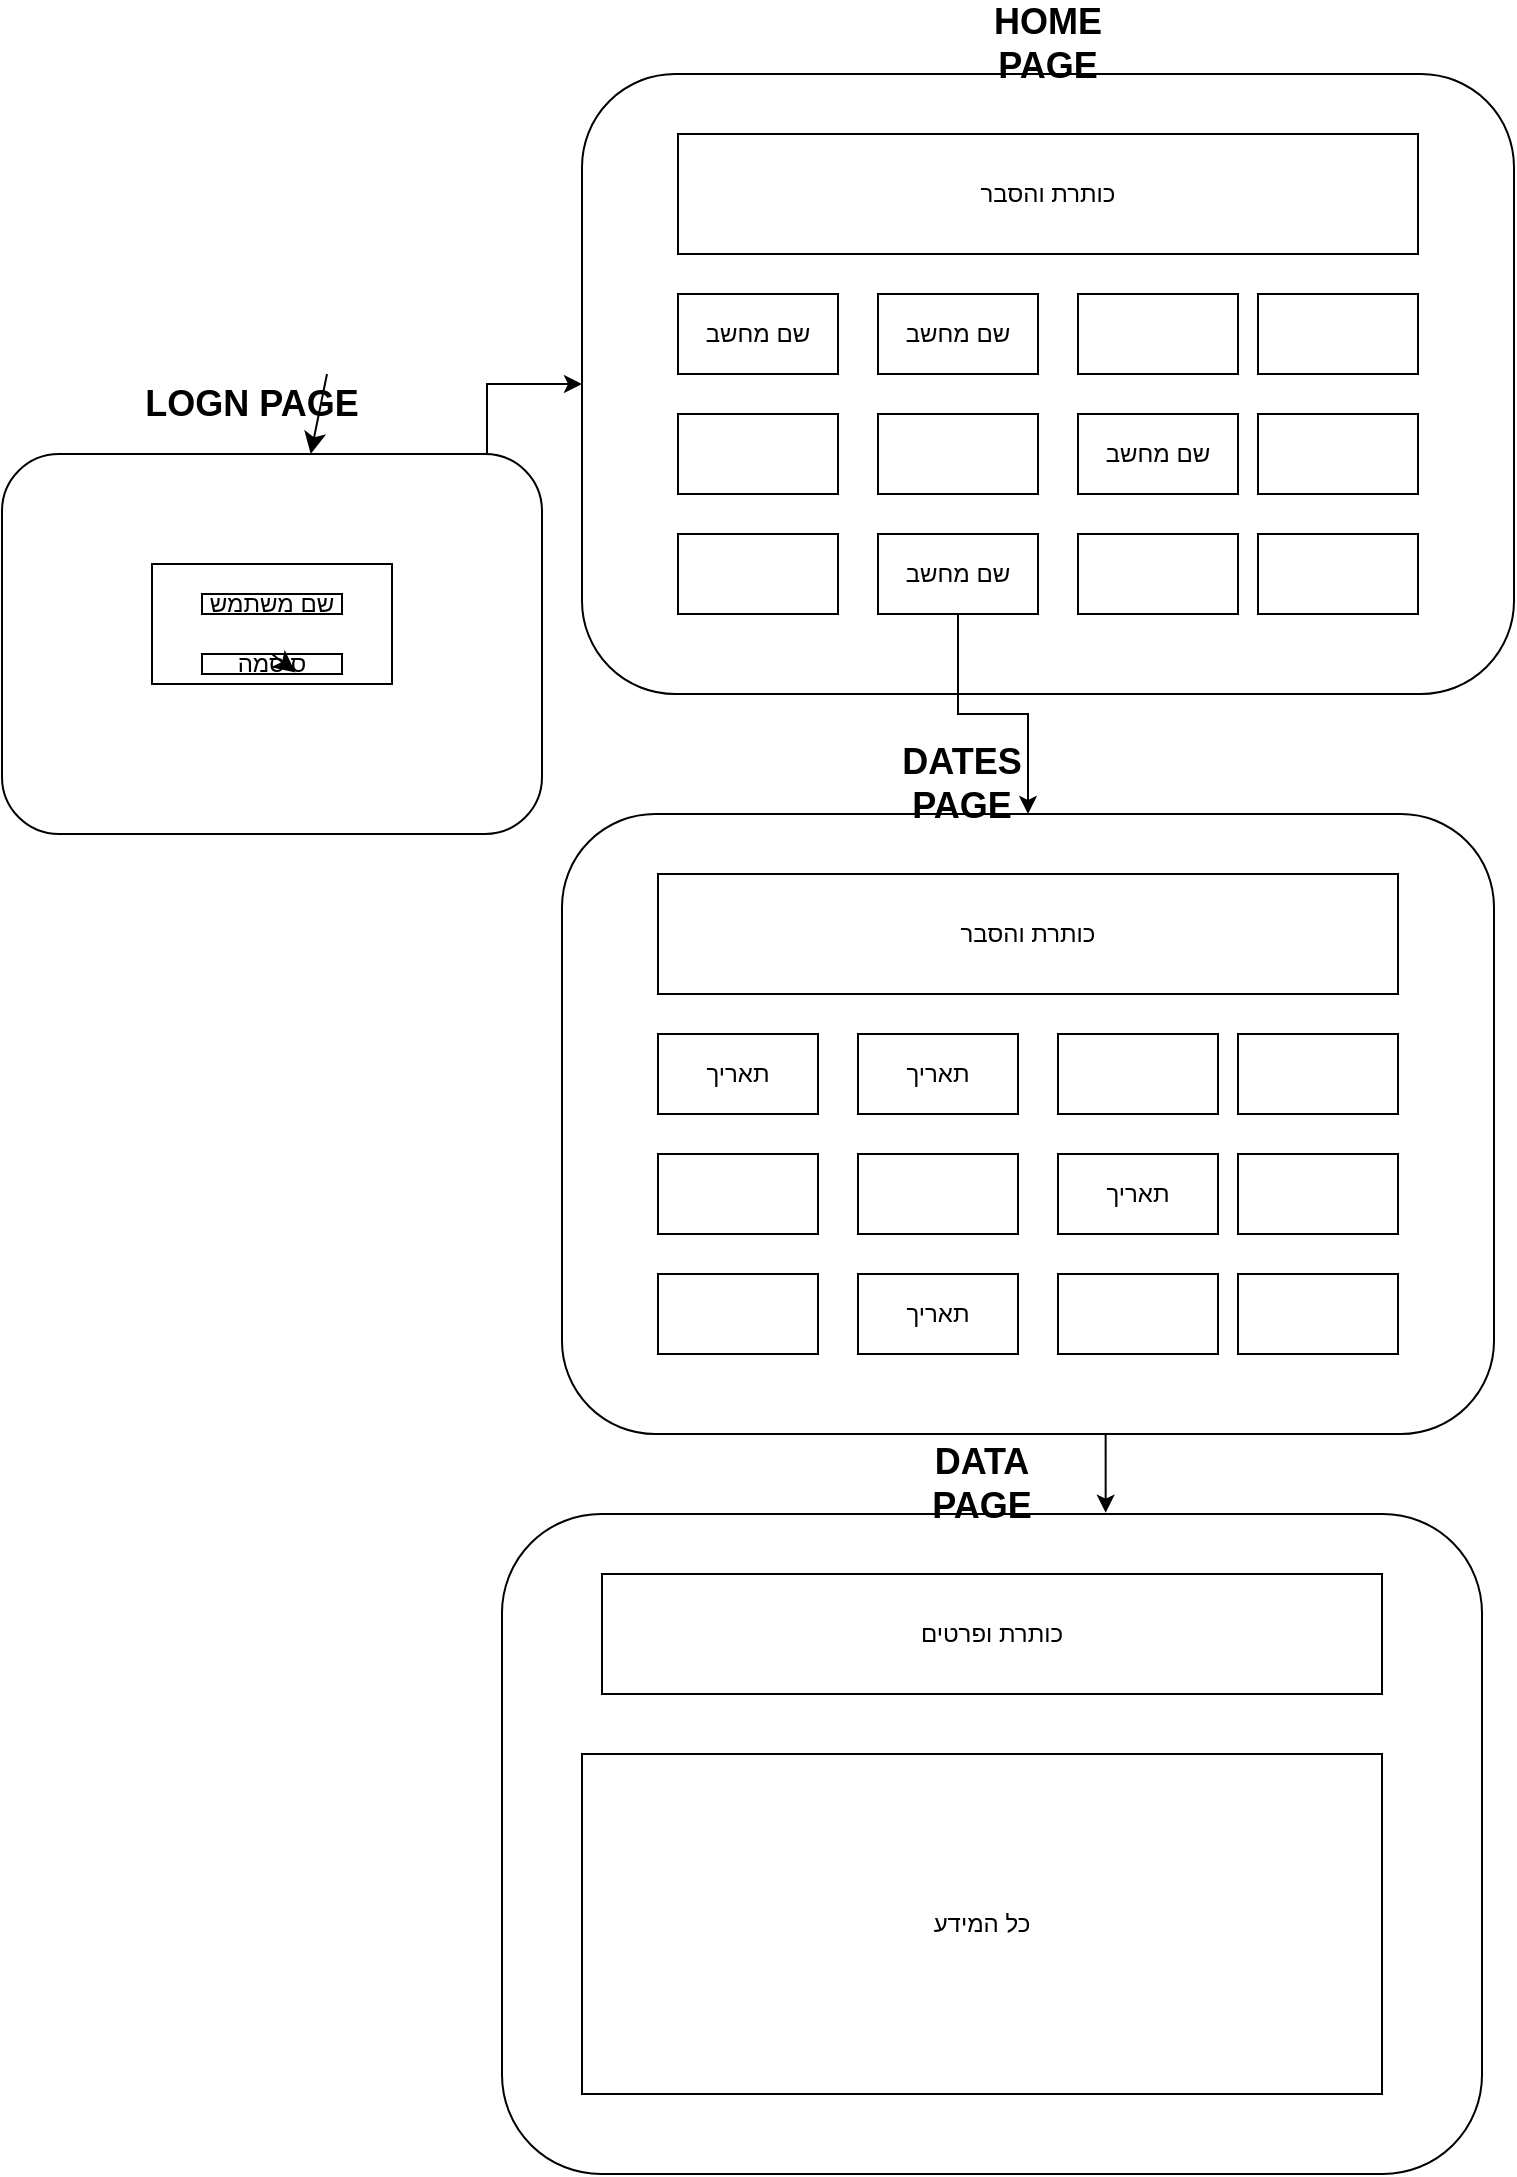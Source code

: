 <mxfile version="26.0.16">
  <diagram name="‫עמוד-1‬" id="4TwaJgOogD3wiyoZqv2l">
    <mxGraphModel dx="445" dy="262" grid="1" gridSize="10" guides="1" tooltips="1" connect="1" arrows="1" fold="1" page="1" pageScale="1" pageWidth="827" pageHeight="1169" math="0" shadow="0">
      <root>
        <mxCell id="0" />
        <mxCell id="1" parent="0" />
        <mxCell id="GQIZi_R1bKLP0Gyzc_MO-26" value="" style="group" parent="1" vertex="1" connectable="0">
          <mxGeometry x="300" y="120" width="466" height="310" as="geometry" />
        </mxCell>
        <mxCell id="GQIZi_R1bKLP0Gyzc_MO-1" value="" style="rounded=1;whiteSpace=wrap;html=1;" parent="GQIZi_R1bKLP0Gyzc_MO-26" vertex="1">
          <mxGeometry width="466" height="310" as="geometry" />
        </mxCell>
        <mxCell id="GQIZi_R1bKLP0Gyzc_MO-2" value="כותרת והסבר" style="rounded=0;whiteSpace=wrap;html=1;" parent="GQIZi_R1bKLP0Gyzc_MO-26" vertex="1">
          <mxGeometry x="48" y="30" width="370" height="60" as="geometry" />
        </mxCell>
        <mxCell id="GQIZi_R1bKLP0Gyzc_MO-3" value="שם מחשב" style="rounded=0;whiteSpace=wrap;html=1;" parent="GQIZi_R1bKLP0Gyzc_MO-26" vertex="1">
          <mxGeometry x="48" y="110" width="80" height="40" as="geometry" />
        </mxCell>
        <mxCell id="GQIZi_R1bKLP0Gyzc_MO-6" value="שם מחשב" style="rounded=0;whiteSpace=wrap;html=1;" parent="GQIZi_R1bKLP0Gyzc_MO-26" vertex="1">
          <mxGeometry x="148" y="110" width="80" height="40" as="geometry" />
        </mxCell>
        <mxCell id="GQIZi_R1bKLP0Gyzc_MO-7" value="" style="rounded=0;whiteSpace=wrap;html=1;" parent="GQIZi_R1bKLP0Gyzc_MO-26" vertex="1">
          <mxGeometry x="248" y="110" width="80" height="40" as="geometry" />
        </mxCell>
        <mxCell id="GQIZi_R1bKLP0Gyzc_MO-8" value="" style="rounded=0;whiteSpace=wrap;html=1;" parent="GQIZi_R1bKLP0Gyzc_MO-26" vertex="1">
          <mxGeometry x="338" y="110" width="80" height="40" as="geometry" />
        </mxCell>
        <mxCell id="GQIZi_R1bKLP0Gyzc_MO-9" value="" style="rounded=0;whiteSpace=wrap;html=1;" parent="GQIZi_R1bKLP0Gyzc_MO-26" vertex="1">
          <mxGeometry x="48" y="170" width="80" height="40" as="geometry" />
        </mxCell>
        <mxCell id="GQIZi_R1bKLP0Gyzc_MO-10" value="" style="rounded=0;whiteSpace=wrap;html=1;" parent="GQIZi_R1bKLP0Gyzc_MO-26" vertex="1">
          <mxGeometry x="148" y="170" width="80" height="40" as="geometry" />
        </mxCell>
        <mxCell id="GQIZi_R1bKLP0Gyzc_MO-11" value="שם מחשב" style="rounded=0;whiteSpace=wrap;html=1;" parent="GQIZi_R1bKLP0Gyzc_MO-26" vertex="1">
          <mxGeometry x="248" y="170" width="80" height="40" as="geometry" />
        </mxCell>
        <mxCell id="GQIZi_R1bKLP0Gyzc_MO-12" value="" style="rounded=0;whiteSpace=wrap;html=1;" parent="GQIZi_R1bKLP0Gyzc_MO-26" vertex="1">
          <mxGeometry x="338" y="170" width="80" height="40" as="geometry" />
        </mxCell>
        <mxCell id="GQIZi_R1bKLP0Gyzc_MO-18" value="" style="rounded=0;whiteSpace=wrap;html=1;" parent="GQIZi_R1bKLP0Gyzc_MO-26" vertex="1">
          <mxGeometry x="48" y="230" width="80" height="40" as="geometry" />
        </mxCell>
        <mxCell id="GQIZi_R1bKLP0Gyzc_MO-19" value="שם מחשב" style="rounded=0;whiteSpace=wrap;html=1;" parent="GQIZi_R1bKLP0Gyzc_MO-26" vertex="1">
          <mxGeometry x="148" y="230" width="80" height="40" as="geometry" />
        </mxCell>
        <mxCell id="GQIZi_R1bKLP0Gyzc_MO-20" value="" style="rounded=0;whiteSpace=wrap;html=1;" parent="GQIZi_R1bKLP0Gyzc_MO-26" vertex="1">
          <mxGeometry x="248" y="230" width="80" height="40" as="geometry" />
        </mxCell>
        <mxCell id="GQIZi_R1bKLP0Gyzc_MO-21" value="" style="rounded=0;whiteSpace=wrap;html=1;" parent="GQIZi_R1bKLP0Gyzc_MO-26" vertex="1">
          <mxGeometry x="338" y="230" width="80" height="40" as="geometry" />
        </mxCell>
        <mxCell id="GQIZi_R1bKLP0Gyzc_MO-42" value="" style="edgeStyle=orthogonalEdgeStyle;rounded=0;orthogonalLoop=1;jettySize=auto;html=1;" parent="1" source="GQIZi_R1bKLP0Gyzc_MO-19" target="GQIZi_R1bKLP0Gyzc_MO-28" edge="1">
          <mxGeometry relative="1" as="geometry" />
        </mxCell>
        <mxCell id="GQIZi_R1bKLP0Gyzc_MO-46" style="edgeStyle=orthogonalEdgeStyle;rounded=0;orthogonalLoop=1;jettySize=auto;html=1;exitX=0.5;exitY=1;exitDx=0;exitDy=0;entryX=0.616;entryY=-0.002;entryDx=0;entryDy=0;entryPerimeter=0;" parent="1" source="GQIZi_R1bKLP0Gyzc_MO-31" target="GQIZi_R1bKLP0Gyzc_MO-43" edge="1">
          <mxGeometry relative="1" as="geometry" />
        </mxCell>
        <mxCell id="GQIZi_R1bKLP0Gyzc_MO-53" value="" style="edgeStyle=orthogonalEdgeStyle;rounded=0;orthogonalLoop=1;jettySize=auto;html=1;" parent="1" source="GQIZi_R1bKLP0Gyzc_MO-50" target="GQIZi_R1bKLP0Gyzc_MO-1" edge="1">
          <mxGeometry relative="1" as="geometry" />
        </mxCell>
        <mxCell id="GQIZi_R1bKLP0Gyzc_MO-55" value="&lt;b&gt;&lt;font style=&quot;font-size: 18px;&quot;&gt;HOME PAGE&lt;/font&gt;&lt;/b&gt;" style="text;strokeColor=none;align=center;fillColor=none;html=1;verticalAlign=middle;whiteSpace=wrap;rounded=0;" parent="1" vertex="1">
          <mxGeometry x="503" y="90" width="60" height="30" as="geometry" />
        </mxCell>
        <mxCell id="GQIZi_R1bKLP0Gyzc_MO-59" value="" style="group" parent="1" vertex="1" connectable="0">
          <mxGeometry x="290" y="460" width="466" height="340" as="geometry" />
        </mxCell>
        <mxCell id="GQIZi_R1bKLP0Gyzc_MO-27" value="" style="group" parent="GQIZi_R1bKLP0Gyzc_MO-59" vertex="1" connectable="0">
          <mxGeometry y="30" width="466" height="310" as="geometry" />
        </mxCell>
        <mxCell id="GQIZi_R1bKLP0Gyzc_MO-28" value="" style="rounded=1;whiteSpace=wrap;html=1;" parent="GQIZi_R1bKLP0Gyzc_MO-27" vertex="1">
          <mxGeometry width="466" height="310" as="geometry" />
        </mxCell>
        <mxCell id="GQIZi_R1bKLP0Gyzc_MO-29" value="כותרת והסבר" style="rounded=0;whiteSpace=wrap;html=1;" parent="GQIZi_R1bKLP0Gyzc_MO-27" vertex="1">
          <mxGeometry x="48" y="30" width="370" height="60" as="geometry" />
        </mxCell>
        <mxCell id="GQIZi_R1bKLP0Gyzc_MO-30" value="תאריך" style="rounded=0;whiteSpace=wrap;html=1;" parent="GQIZi_R1bKLP0Gyzc_MO-27" vertex="1">
          <mxGeometry x="48" y="110" width="80" height="40" as="geometry" />
        </mxCell>
        <mxCell id="GQIZi_R1bKLP0Gyzc_MO-31" value="תאריך" style="rounded=0;whiteSpace=wrap;html=1;" parent="GQIZi_R1bKLP0Gyzc_MO-27" vertex="1">
          <mxGeometry x="148" y="110" width="80" height="40" as="geometry" />
        </mxCell>
        <mxCell id="GQIZi_R1bKLP0Gyzc_MO-32" value="" style="rounded=0;whiteSpace=wrap;html=1;" parent="GQIZi_R1bKLP0Gyzc_MO-27" vertex="1">
          <mxGeometry x="248" y="110" width="80" height="40" as="geometry" />
        </mxCell>
        <mxCell id="GQIZi_R1bKLP0Gyzc_MO-33" value="" style="rounded=0;whiteSpace=wrap;html=1;" parent="GQIZi_R1bKLP0Gyzc_MO-27" vertex="1">
          <mxGeometry x="338" y="110" width="80" height="40" as="geometry" />
        </mxCell>
        <mxCell id="GQIZi_R1bKLP0Gyzc_MO-34" value="" style="rounded=0;whiteSpace=wrap;html=1;" parent="GQIZi_R1bKLP0Gyzc_MO-27" vertex="1">
          <mxGeometry x="48" y="170" width="80" height="40" as="geometry" />
        </mxCell>
        <mxCell id="GQIZi_R1bKLP0Gyzc_MO-35" value="" style="rounded=0;whiteSpace=wrap;html=1;" parent="GQIZi_R1bKLP0Gyzc_MO-27" vertex="1">
          <mxGeometry x="148" y="170" width="80" height="40" as="geometry" />
        </mxCell>
        <mxCell id="GQIZi_R1bKLP0Gyzc_MO-36" value="תאריך" style="rounded=0;whiteSpace=wrap;html=1;" parent="GQIZi_R1bKLP0Gyzc_MO-27" vertex="1">
          <mxGeometry x="248" y="170" width="80" height="40" as="geometry" />
        </mxCell>
        <mxCell id="GQIZi_R1bKLP0Gyzc_MO-37" value="" style="rounded=0;whiteSpace=wrap;html=1;" parent="GQIZi_R1bKLP0Gyzc_MO-27" vertex="1">
          <mxGeometry x="338" y="170" width="80" height="40" as="geometry" />
        </mxCell>
        <mxCell id="GQIZi_R1bKLP0Gyzc_MO-38" value="" style="rounded=0;whiteSpace=wrap;html=1;" parent="GQIZi_R1bKLP0Gyzc_MO-27" vertex="1">
          <mxGeometry x="48" y="230" width="80" height="40" as="geometry" />
        </mxCell>
        <mxCell id="GQIZi_R1bKLP0Gyzc_MO-39" value="תאריך" style="rounded=0;whiteSpace=wrap;html=1;" parent="GQIZi_R1bKLP0Gyzc_MO-27" vertex="1">
          <mxGeometry x="148" y="230" width="80" height="40" as="geometry" />
        </mxCell>
        <mxCell id="GQIZi_R1bKLP0Gyzc_MO-40" value="" style="rounded=0;whiteSpace=wrap;html=1;" parent="GQIZi_R1bKLP0Gyzc_MO-27" vertex="1">
          <mxGeometry x="248" y="230" width="80" height="40" as="geometry" />
        </mxCell>
        <mxCell id="GQIZi_R1bKLP0Gyzc_MO-41" value="" style="rounded=0;whiteSpace=wrap;html=1;" parent="GQIZi_R1bKLP0Gyzc_MO-27" vertex="1">
          <mxGeometry x="338" y="230" width="80" height="40" as="geometry" />
        </mxCell>
        <mxCell id="GQIZi_R1bKLP0Gyzc_MO-56" value="&lt;font style=&quot;font-size: 18px;&quot;&gt;&lt;b&gt;DATES PAGE&lt;/b&gt;&lt;/font&gt;" style="text;strokeColor=none;align=center;fillColor=none;html=1;verticalAlign=middle;whiteSpace=wrap;rounded=0;" parent="GQIZi_R1bKLP0Gyzc_MO-59" vertex="1">
          <mxGeometry x="170" width="60" height="30" as="geometry" />
        </mxCell>
        <mxCell id="GQIZi_R1bKLP0Gyzc_MO-60" value="" style="group" parent="1" vertex="1" connectable="0">
          <mxGeometry x="260" y="810" width="490" height="360" as="geometry" />
        </mxCell>
        <mxCell id="GQIZi_R1bKLP0Gyzc_MO-47" value="" style="group" parent="GQIZi_R1bKLP0Gyzc_MO-60" vertex="1" connectable="0">
          <mxGeometry y="30" width="490" height="330" as="geometry" />
        </mxCell>
        <mxCell id="GQIZi_R1bKLP0Gyzc_MO-43" value="" style="rounded=1;whiteSpace=wrap;html=1;" parent="GQIZi_R1bKLP0Gyzc_MO-47" vertex="1">
          <mxGeometry width="490" height="330" as="geometry" />
        </mxCell>
        <mxCell id="GQIZi_R1bKLP0Gyzc_MO-44" value="כותרת ופרטים" style="rounded=0;whiteSpace=wrap;html=1;" parent="GQIZi_R1bKLP0Gyzc_MO-47" vertex="1">
          <mxGeometry x="50" y="30" width="390" height="60" as="geometry" />
        </mxCell>
        <mxCell id="GQIZi_R1bKLP0Gyzc_MO-45" value="כל המידע" style="rounded=0;whiteSpace=wrap;html=1;" parent="GQIZi_R1bKLP0Gyzc_MO-47" vertex="1">
          <mxGeometry x="40" y="120" width="400" height="170" as="geometry" />
        </mxCell>
        <mxCell id="GQIZi_R1bKLP0Gyzc_MO-57" value="&lt;b&gt;&lt;font style=&quot;font-size: 18px;&quot;&gt;DATA PAGE&lt;/font&gt;&lt;/b&gt;" style="text;strokeColor=none;align=center;fillColor=none;html=1;verticalAlign=middle;whiteSpace=wrap;rounded=0;" parent="GQIZi_R1bKLP0Gyzc_MO-60" vertex="1">
          <mxGeometry x="210" width="60" height="30" as="geometry" />
        </mxCell>
        <mxCell id="SPcz_R7IMrQTA1HDo0EF-5" value="" style="group" vertex="1" connectable="0" parent="1">
          <mxGeometry x="10" y="270" width="270" height="220" as="geometry" />
        </mxCell>
        <mxCell id="GQIZi_R1bKLP0Gyzc_MO-49" value="" style="rounded=1;whiteSpace=wrap;html=1;" parent="SPcz_R7IMrQTA1HDo0EF-5" vertex="1">
          <mxGeometry y="40" width="270" height="190" as="geometry" />
        </mxCell>
        <mxCell id="GQIZi_R1bKLP0Gyzc_MO-50" value="" style="rounded=0;whiteSpace=wrap;html=1;" parent="SPcz_R7IMrQTA1HDo0EF-5" vertex="1">
          <mxGeometry x="75" y="95" width="120" height="60" as="geometry" />
        </mxCell>
        <mxCell id="GQIZi_R1bKLP0Gyzc_MO-51" value="שם משתמש" style="rounded=0;whiteSpace=wrap;html=1;" parent="SPcz_R7IMrQTA1HDo0EF-5" vertex="1">
          <mxGeometry x="100" y="110" width="70" height="10" as="geometry" />
        </mxCell>
        <mxCell id="GQIZi_R1bKLP0Gyzc_MO-52" value="סיסמה" style="rounded=0;whiteSpace=wrap;html=1;" parent="SPcz_R7IMrQTA1HDo0EF-5" vertex="1">
          <mxGeometry x="100" y="140" width="70" height="10" as="geometry" />
        </mxCell>
        <mxCell id="GQIZi_R1bKLP0Gyzc_MO-54" value="&lt;b&gt;&lt;font style=&quot;font-size: 18px;&quot;&gt;LOGN PAGE&lt;/font&gt;&lt;/b&gt;" style="text;strokeColor=none;align=center;fillColor=none;html=1;verticalAlign=middle;whiteSpace=wrap;rounded=0;" parent="SPcz_R7IMrQTA1HDo0EF-5" vertex="1">
          <mxGeometry x="50" width="150" height="30" as="geometry" />
        </mxCell>
        <mxCell id="SPcz_R7IMrQTA1HDo0EF-1" style="edgeStyle=none;curved=1;rounded=0;orthogonalLoop=1;jettySize=auto;html=1;exitX=0.5;exitY=0;exitDx=0;exitDy=0;entryX=0.667;entryY=0.92;entryDx=0;entryDy=0;entryPerimeter=0;fontSize=12;startSize=8;endSize=8;" edge="1" parent="SPcz_R7IMrQTA1HDo0EF-5" source="GQIZi_R1bKLP0Gyzc_MO-52" target="GQIZi_R1bKLP0Gyzc_MO-52">
          <mxGeometry relative="1" as="geometry" />
        </mxCell>
        <mxCell id="SPcz_R7IMrQTA1HDo0EF-4" style="edgeStyle=none;curved=1;rounded=0;orthogonalLoop=1;jettySize=auto;html=1;exitX=0.75;exitY=0;exitDx=0;exitDy=0;fontSize=12;startSize=8;endSize=8;" edge="1" parent="SPcz_R7IMrQTA1HDo0EF-5" source="GQIZi_R1bKLP0Gyzc_MO-54" target="GQIZi_R1bKLP0Gyzc_MO-49">
          <mxGeometry relative="1" as="geometry" />
        </mxCell>
      </root>
    </mxGraphModel>
  </diagram>
</mxfile>
